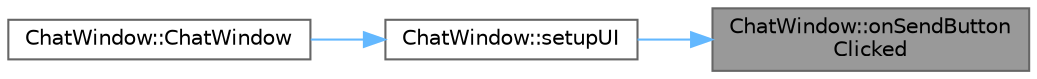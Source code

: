digraph "ChatWindow::onSendButtonClicked"
{
 // LATEX_PDF_SIZE
  bgcolor="transparent";
  edge [fontname=Helvetica,fontsize=10,labelfontname=Helvetica,labelfontsize=10];
  node [fontname=Helvetica,fontsize=10,shape=box,height=0.2,width=0.4];
  rankdir="RL";
  Node1 [id="Node000001",label="ChatWindow::onSendButton\lClicked",height=0.2,width=0.4,color="gray40", fillcolor="grey60", style="filled", fontcolor="black",tooltip="Слот, вызываемый при нажатии кнопки отправки сообщения"];
  Node1 -> Node2 [id="edge1_Node000001_Node000002",dir="back",color="steelblue1",style="solid",tooltip=" "];
  Node2 [id="Node000002",label="ChatWindow::setupUI",height=0.2,width=0.4,color="grey40", fillcolor="white", style="filled",URL="$class_chat_window.html#a517fe26c3ff4774d651acd2d4c813fac",tooltip="Настраивает пользовательский интерфейс окна чата"];
  Node2 -> Node3 [id="edge2_Node000002_Node000003",dir="back",color="steelblue1",style="solid",tooltip=" "];
  Node3 [id="Node000003",label="ChatWindow::ChatWindow",height=0.2,width=0.4,color="grey40", fillcolor="white", style="filled",URL="$class_chat_window.html#a6954b03ed93f3f50f5c59897785fd158",tooltip="Конструктор класса ChatWindow."];
}
